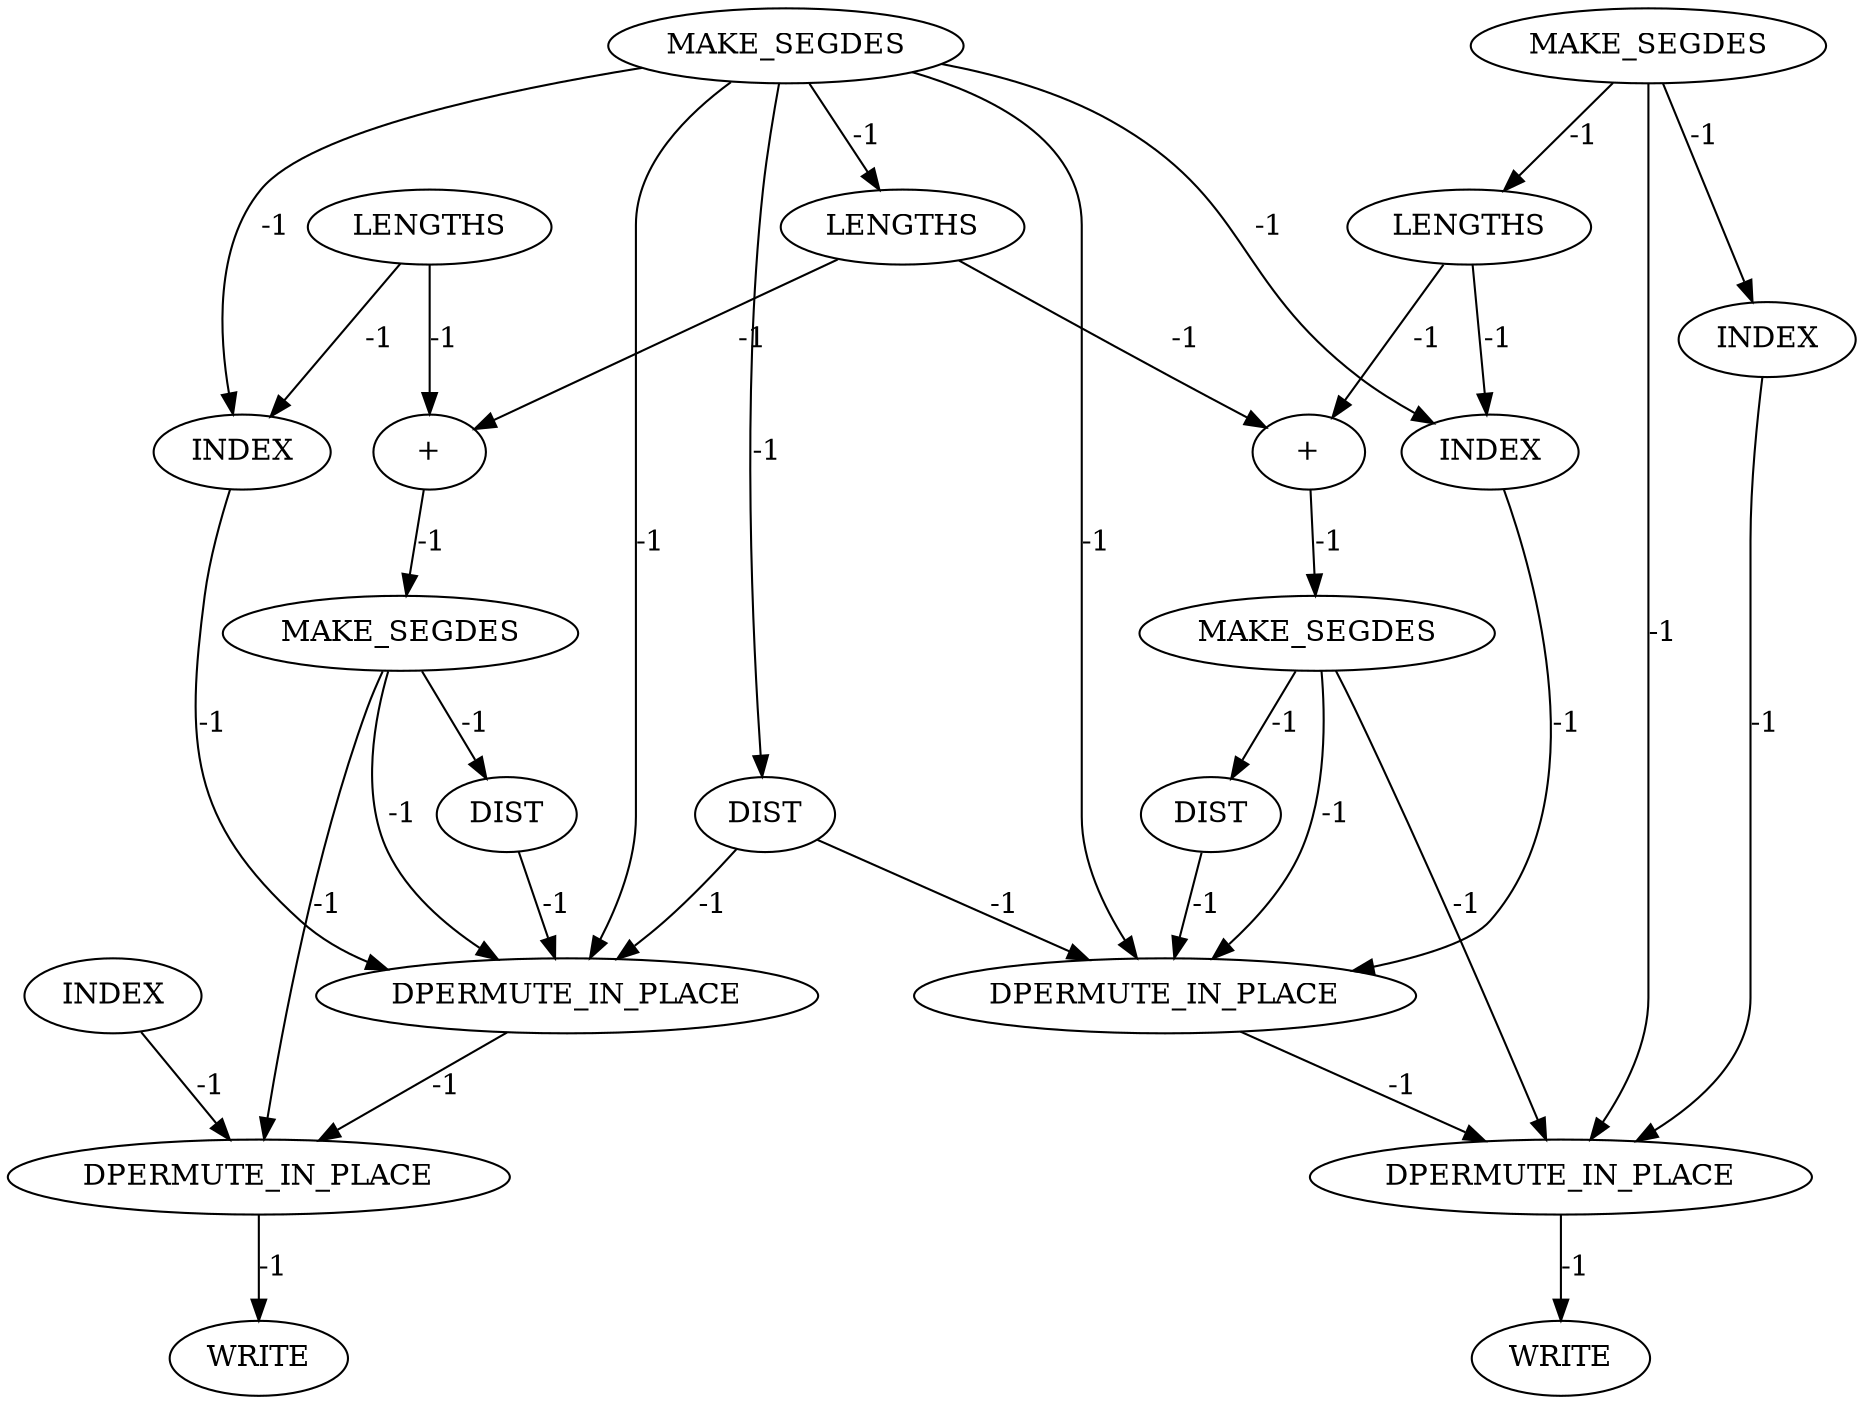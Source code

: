digraph {
	maximal_independent_set_large_rl_INST_3245 [label=INDEX cost=0]
	maximal_independent_set_large_rl_INST_3279 [label=DIST cost=0]
	maximal_independent_set_large_rl_INST_5992 [label=DPERMUTE_IN_PLACE cost=0]
	maximal_independent_set_large_rl_INST_3273 [label=MAKE_SEGDES cost=0]
	maximal_independent_set_large_rl_INST_3164 [label=INDEX cost=0]
	maximal_independent_set_large_rl_INST_3222 [label=WRITE cost=0]
	maximal_independent_set_large_rl_INST_3268 [label="+" cost=0]
	maximal_independent_set_large_rl_INST_264 [label=MAKE_SEGDES cost=0]
	maximal_independent_set_large_rl_INST_3303 [label=WRITE cost=0]
	maximal_independent_set_large_rl_INST_3176 [label=INDEX cost=0]
	maximal_independent_set_large_rl_INST_3168 [label=LENGTHS cost=0]
	maximal_independent_set_large_rl_INST_3187 [label="+" cost=0]
	maximal_independent_set_large_rl_INST_3192 [label=MAKE_SEGDES cost=0]
	maximal_independent_set_large_rl_INST_3154 [label=DIST cost=0]
	maximal_independent_set_large_rl_INST_3257 [label=INDEX cost=0]
	maximal_independent_set_large_rl_INST_3198 [label=DIST cost=0]
	maximal_independent_set_large_rl_INST_3148 [label=MAKE_SEGDES cost=0]
	maximal_independent_set_large_rl_INST_3186 [label=LENGTHS cost=0]
	maximal_independent_set_large_rl_INST_3249 [label=LENGTHS cost=0]
	maximal_independent_set_large_rl_INST_5990 [label=DPERMUTE_IN_PLACE cost=0]
	maximal_independent_set_large_rl_INST_5991 [label=DPERMUTE_IN_PLACE cost=0]
	maximal_independent_set_large_rl_INST_5989 [label=DPERMUTE_IN_PLACE cost=0]
	maximal_independent_set_large_rl_INST_3245 -> maximal_independent_set_large_rl_INST_5992 [label=-1 cost=-1]
	maximal_independent_set_large_rl_INST_3279 -> maximal_independent_set_large_rl_INST_5991 [label=-1 cost=-1]
	maximal_independent_set_large_rl_INST_5992 -> maximal_independent_set_large_rl_INST_3303 [label=-1 cost=-1]
	maximal_independent_set_large_rl_INST_3273 -> maximal_independent_set_large_rl_INST_3279 [label=-1 cost=-1]
	maximal_independent_set_large_rl_INST_3273 -> maximal_independent_set_large_rl_INST_5991 [label=-1 cost=-1]
	maximal_independent_set_large_rl_INST_3273 -> maximal_independent_set_large_rl_INST_5992 [label=-1 cost=-1]
	maximal_independent_set_large_rl_INST_3164 -> maximal_independent_set_large_rl_INST_5990 [label=-1 cost=-1]
	maximal_independent_set_large_rl_INST_3268 -> maximal_independent_set_large_rl_INST_3273 [label=-1 cost=-1]
	maximal_independent_set_large_rl_INST_264 -> maximal_independent_set_large_rl_INST_3164 [label=-1 cost=-1]
	maximal_independent_set_large_rl_INST_264 -> maximal_independent_set_large_rl_INST_3168 [label=-1 cost=-1]
	maximal_independent_set_large_rl_INST_264 -> maximal_independent_set_large_rl_INST_5990 [label=-1 cost=-1]
	maximal_independent_set_large_rl_INST_3176 -> maximal_independent_set_large_rl_INST_5989 [label=-1 cost=-1]
	maximal_independent_set_large_rl_INST_3168 -> maximal_independent_set_large_rl_INST_3176 [label=-1 cost=-1]
	maximal_independent_set_large_rl_INST_3168 -> maximal_independent_set_large_rl_INST_3187 [label=-1 cost=-1]
	maximal_independent_set_large_rl_INST_3187 -> maximal_independent_set_large_rl_INST_3192 [label=-1 cost=-1]
	maximal_independent_set_large_rl_INST_3192 -> maximal_independent_set_large_rl_INST_3198 [label=-1 cost=-1]
	maximal_independent_set_large_rl_INST_3192 -> maximal_independent_set_large_rl_INST_5989 [label=-1 cost=-1]
	maximal_independent_set_large_rl_INST_3192 -> maximal_independent_set_large_rl_INST_5990 [label=-1 cost=-1]
	maximal_independent_set_large_rl_INST_3154 -> maximal_independent_set_large_rl_INST_5989 [label=-1 cost=-1]
	maximal_independent_set_large_rl_INST_3154 -> maximal_independent_set_large_rl_INST_5991 [label=-1 cost=-1]
	maximal_independent_set_large_rl_INST_3257 -> maximal_independent_set_large_rl_INST_5991 [label=-1 cost=-1]
	maximal_independent_set_large_rl_INST_3198 -> maximal_independent_set_large_rl_INST_5989 [label=-1 cost=-1]
	maximal_independent_set_large_rl_INST_3148 -> maximal_independent_set_large_rl_INST_3154 [label=-1 cost=-1]
	maximal_independent_set_large_rl_INST_3148 -> maximal_independent_set_large_rl_INST_3176 [label=-1 cost=-1]
	maximal_independent_set_large_rl_INST_3148 -> maximal_independent_set_large_rl_INST_3186 [label=-1 cost=-1]
	maximal_independent_set_large_rl_INST_3148 -> maximal_independent_set_large_rl_INST_5989 [label=-1 cost=-1]
	maximal_independent_set_large_rl_INST_3148 -> maximal_independent_set_large_rl_INST_3257 [label=-1 cost=-1]
	maximal_independent_set_large_rl_INST_3148 -> maximal_independent_set_large_rl_INST_5991 [label=-1 cost=-1]
	maximal_independent_set_large_rl_INST_3186 -> maximal_independent_set_large_rl_INST_3187 [label=-1 cost=-1]
	maximal_independent_set_large_rl_INST_3186 -> maximal_independent_set_large_rl_INST_3268 [label=-1 cost=-1]
	maximal_independent_set_large_rl_INST_3249 -> maximal_independent_set_large_rl_INST_3257 [label=-1 cost=-1]
	maximal_independent_set_large_rl_INST_3249 -> maximal_independent_set_large_rl_INST_3268 [label=-1 cost=-1]
	maximal_independent_set_large_rl_INST_5990 -> maximal_independent_set_large_rl_INST_3222 [label=-1 cost=-1]
	maximal_independent_set_large_rl_INST_5991 -> maximal_independent_set_large_rl_INST_5992 [label=-1 cost=-1]
	maximal_independent_set_large_rl_INST_5989 -> maximal_independent_set_large_rl_INST_5990 [label=-1 cost=-1]
}

